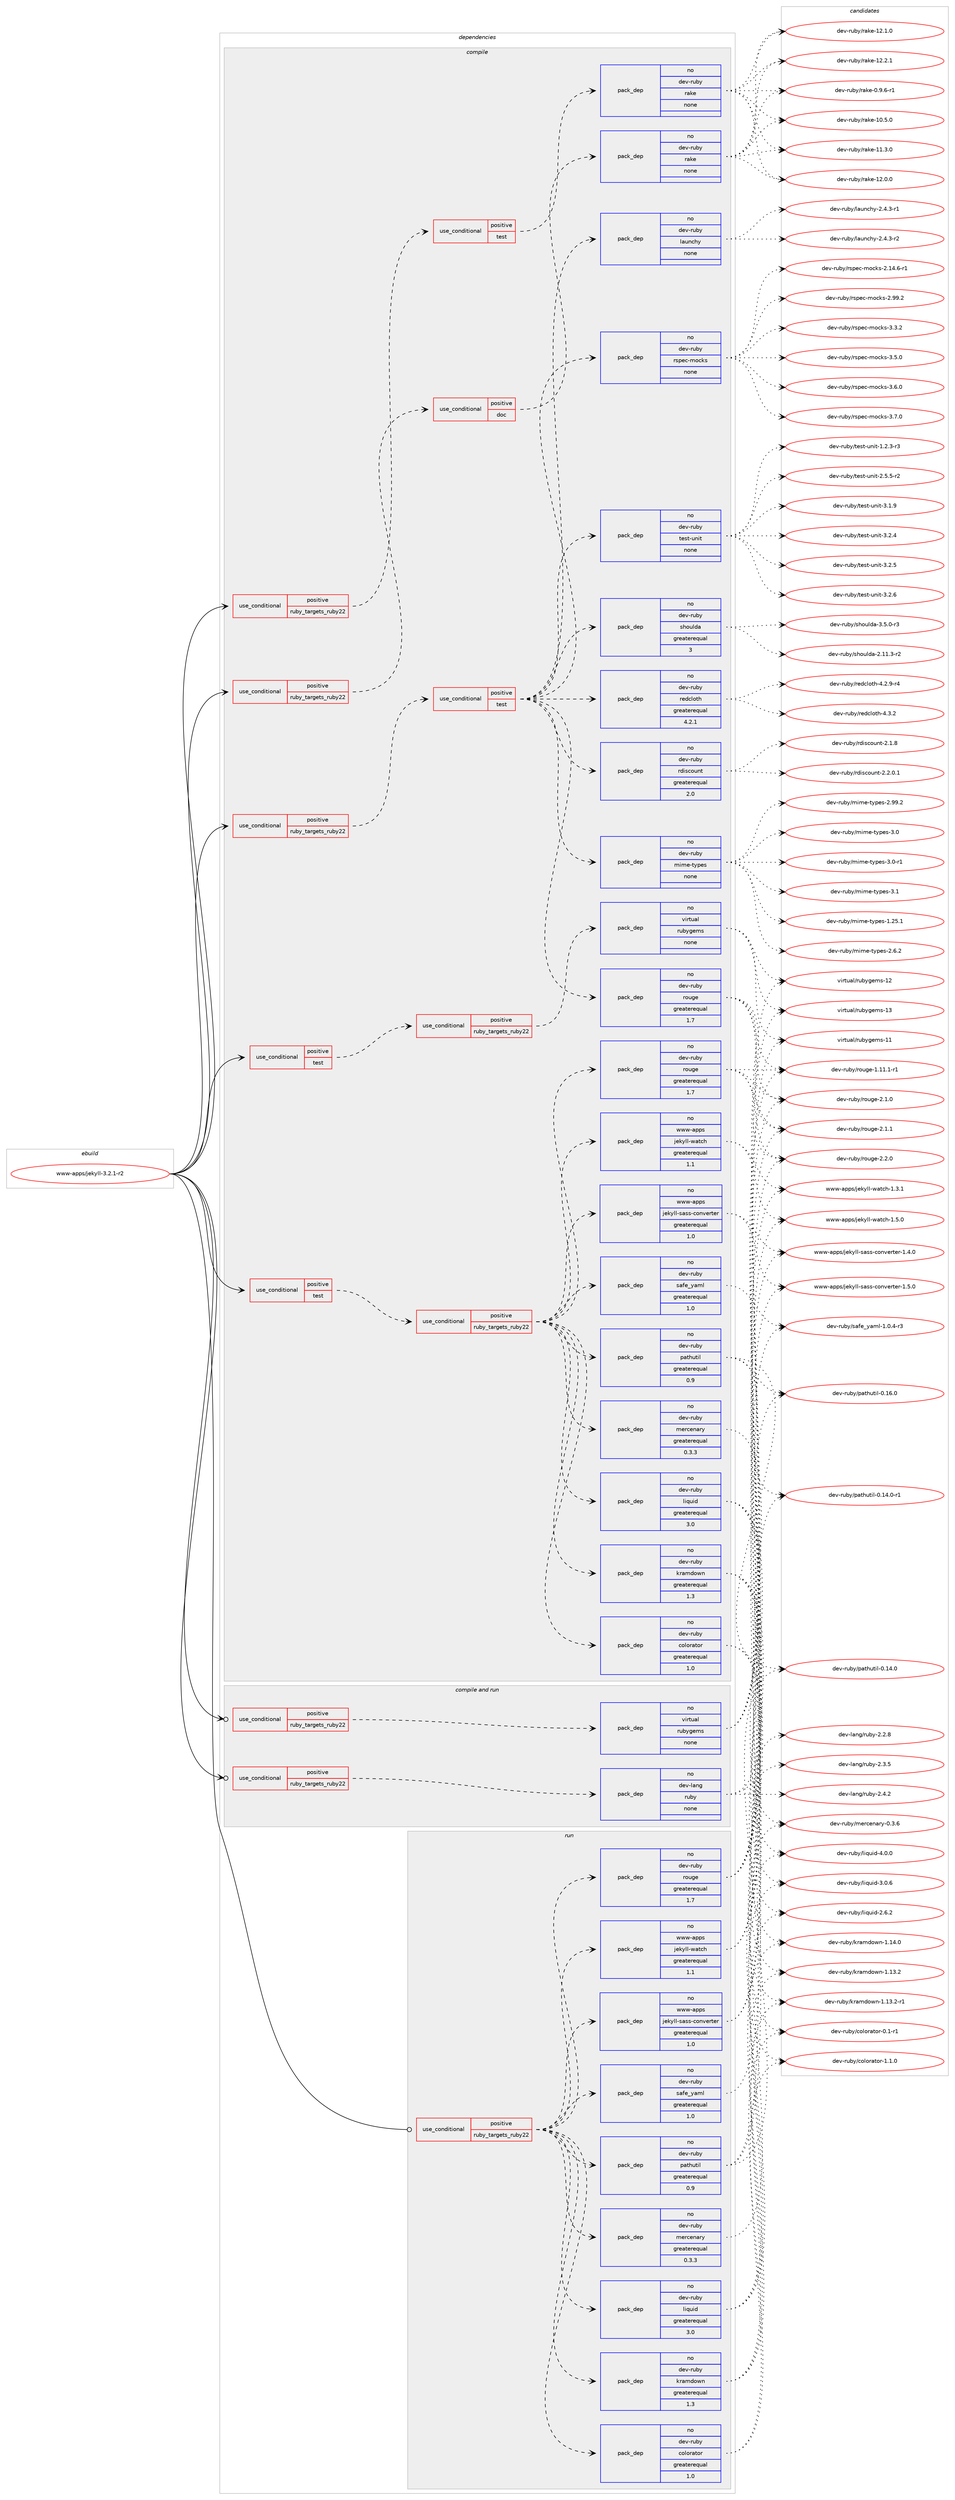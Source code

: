 digraph prolog {

# *************
# Graph options
# *************

newrank=true;
concentrate=true;
compound=true;
graph [rankdir=LR,fontname=Helvetica,fontsize=10,ranksep=1.5];#, ranksep=2.5, nodesep=0.2];
edge  [arrowhead=vee];
node  [fontname=Helvetica,fontsize=10];

# **********
# The ebuild
# **********

subgraph cluster_leftcol {
color=gray;
rank=same;
label=<<i>ebuild</i>>;
id [label="www-apps/jekyll-3.2.1-r2", color=red, width=4, href="../www-apps/jekyll-3.2.1-r2.svg"];
}

# ****************
# The dependencies
# ****************

subgraph cluster_midcol {
color=gray;
label=<<i>dependencies</i>>;
subgraph cluster_compile {
fillcolor="#eeeeee";
style=filled;
label=<<i>compile</i>>;
subgraph cond119298 {
dependency500834 [label=<<TABLE BORDER="0" CELLBORDER="1" CELLSPACING="0" CELLPADDING="4"><TR><TD ROWSPAN="3" CELLPADDING="10">use_conditional</TD></TR><TR><TD>positive</TD></TR><TR><TD>ruby_targets_ruby22</TD></TR></TABLE>>, shape=none, color=red];
subgraph cond119299 {
dependency500835 [label=<<TABLE BORDER="0" CELLBORDER="1" CELLSPACING="0" CELLPADDING="4"><TR><TD ROWSPAN="3" CELLPADDING="10">use_conditional</TD></TR><TR><TD>positive</TD></TR><TR><TD>doc</TD></TR></TABLE>>, shape=none, color=red];
subgraph pack372366 {
dependency500836 [label=<<TABLE BORDER="0" CELLBORDER="1" CELLSPACING="0" CELLPADDING="4" WIDTH="220"><TR><TD ROWSPAN="6" CELLPADDING="30">pack_dep</TD></TR><TR><TD WIDTH="110">no</TD></TR><TR><TD>dev-ruby</TD></TR><TR><TD>rake</TD></TR><TR><TD>none</TD></TR><TR><TD></TD></TR></TABLE>>, shape=none, color=blue];
}
dependency500835:e -> dependency500836:w [weight=20,style="dashed",arrowhead="vee"];
}
dependency500834:e -> dependency500835:w [weight=20,style="dashed",arrowhead="vee"];
}
id:e -> dependency500834:w [weight=20,style="solid",arrowhead="vee"];
subgraph cond119300 {
dependency500837 [label=<<TABLE BORDER="0" CELLBORDER="1" CELLSPACING="0" CELLPADDING="4"><TR><TD ROWSPAN="3" CELLPADDING="10">use_conditional</TD></TR><TR><TD>positive</TD></TR><TR><TD>ruby_targets_ruby22</TD></TR></TABLE>>, shape=none, color=red];
subgraph cond119301 {
dependency500838 [label=<<TABLE BORDER="0" CELLBORDER="1" CELLSPACING="0" CELLPADDING="4"><TR><TD ROWSPAN="3" CELLPADDING="10">use_conditional</TD></TR><TR><TD>positive</TD></TR><TR><TD>test</TD></TR></TABLE>>, shape=none, color=red];
subgraph pack372367 {
dependency500839 [label=<<TABLE BORDER="0" CELLBORDER="1" CELLSPACING="0" CELLPADDING="4" WIDTH="220"><TR><TD ROWSPAN="6" CELLPADDING="30">pack_dep</TD></TR><TR><TD WIDTH="110">no</TD></TR><TR><TD>dev-ruby</TD></TR><TR><TD>rake</TD></TR><TR><TD>none</TD></TR><TR><TD></TD></TR></TABLE>>, shape=none, color=blue];
}
dependency500838:e -> dependency500839:w [weight=20,style="dashed",arrowhead="vee"];
}
dependency500837:e -> dependency500838:w [weight=20,style="dashed",arrowhead="vee"];
}
id:e -> dependency500837:w [weight=20,style="solid",arrowhead="vee"];
subgraph cond119302 {
dependency500840 [label=<<TABLE BORDER="0" CELLBORDER="1" CELLSPACING="0" CELLPADDING="4"><TR><TD ROWSPAN="3" CELLPADDING="10">use_conditional</TD></TR><TR><TD>positive</TD></TR><TR><TD>ruby_targets_ruby22</TD></TR></TABLE>>, shape=none, color=red];
subgraph cond119303 {
dependency500841 [label=<<TABLE BORDER="0" CELLBORDER="1" CELLSPACING="0" CELLPADDING="4"><TR><TD ROWSPAN="3" CELLPADDING="10">use_conditional</TD></TR><TR><TD>positive</TD></TR><TR><TD>test</TD></TR></TABLE>>, shape=none, color=red];
subgraph pack372368 {
dependency500842 [label=<<TABLE BORDER="0" CELLBORDER="1" CELLSPACING="0" CELLPADDING="4" WIDTH="220"><TR><TD ROWSPAN="6" CELLPADDING="30">pack_dep</TD></TR><TR><TD WIDTH="110">no</TD></TR><TR><TD>dev-ruby</TD></TR><TR><TD>rspec-mocks</TD></TR><TR><TD>none</TD></TR><TR><TD></TD></TR></TABLE>>, shape=none, color=blue];
}
dependency500841:e -> dependency500842:w [weight=20,style="dashed",arrowhead="vee"];
subgraph pack372369 {
dependency500843 [label=<<TABLE BORDER="0" CELLBORDER="1" CELLSPACING="0" CELLPADDING="4" WIDTH="220"><TR><TD ROWSPAN="6" CELLPADDING="30">pack_dep</TD></TR><TR><TD WIDTH="110">no</TD></TR><TR><TD>dev-ruby</TD></TR><TR><TD>launchy</TD></TR><TR><TD>none</TD></TR><TR><TD></TD></TR></TABLE>>, shape=none, color=blue];
}
dependency500841:e -> dependency500843:w [weight=20,style="dashed",arrowhead="vee"];
subgraph pack372370 {
dependency500844 [label=<<TABLE BORDER="0" CELLBORDER="1" CELLSPACING="0" CELLPADDING="4" WIDTH="220"><TR><TD ROWSPAN="6" CELLPADDING="30">pack_dep</TD></TR><TR><TD WIDTH="110">no</TD></TR><TR><TD>dev-ruby</TD></TR><TR><TD>mime-types</TD></TR><TR><TD>none</TD></TR><TR><TD></TD></TR></TABLE>>, shape=none, color=blue];
}
dependency500841:e -> dependency500844:w [weight=20,style="dashed",arrowhead="vee"];
subgraph pack372371 {
dependency500845 [label=<<TABLE BORDER="0" CELLBORDER="1" CELLSPACING="0" CELLPADDING="4" WIDTH="220"><TR><TD ROWSPAN="6" CELLPADDING="30">pack_dep</TD></TR><TR><TD WIDTH="110">no</TD></TR><TR><TD>dev-ruby</TD></TR><TR><TD>rdiscount</TD></TR><TR><TD>greaterequal</TD></TR><TR><TD>2.0</TD></TR></TABLE>>, shape=none, color=blue];
}
dependency500841:e -> dependency500845:w [weight=20,style="dashed",arrowhead="vee"];
subgraph pack372372 {
dependency500846 [label=<<TABLE BORDER="0" CELLBORDER="1" CELLSPACING="0" CELLPADDING="4" WIDTH="220"><TR><TD ROWSPAN="6" CELLPADDING="30">pack_dep</TD></TR><TR><TD WIDTH="110">no</TD></TR><TR><TD>dev-ruby</TD></TR><TR><TD>redcloth</TD></TR><TR><TD>greaterequal</TD></TR><TR><TD>4.2.1</TD></TR></TABLE>>, shape=none, color=blue];
}
dependency500841:e -> dependency500846:w [weight=20,style="dashed",arrowhead="vee"];
subgraph pack372373 {
dependency500847 [label=<<TABLE BORDER="0" CELLBORDER="1" CELLSPACING="0" CELLPADDING="4" WIDTH="220"><TR><TD ROWSPAN="6" CELLPADDING="30">pack_dep</TD></TR><TR><TD WIDTH="110">no</TD></TR><TR><TD>dev-ruby</TD></TR><TR><TD>rouge</TD></TR><TR><TD>greaterequal</TD></TR><TR><TD>1.7</TD></TR></TABLE>>, shape=none, color=blue];
}
dependency500841:e -> dependency500847:w [weight=20,style="dashed",arrowhead="vee"];
subgraph pack372374 {
dependency500848 [label=<<TABLE BORDER="0" CELLBORDER="1" CELLSPACING="0" CELLPADDING="4" WIDTH="220"><TR><TD ROWSPAN="6" CELLPADDING="30">pack_dep</TD></TR><TR><TD WIDTH="110">no</TD></TR><TR><TD>dev-ruby</TD></TR><TR><TD>shoulda</TD></TR><TR><TD>greaterequal</TD></TR><TR><TD>3</TD></TR></TABLE>>, shape=none, color=blue];
}
dependency500841:e -> dependency500848:w [weight=20,style="dashed",arrowhead="vee"];
subgraph pack372375 {
dependency500849 [label=<<TABLE BORDER="0" CELLBORDER="1" CELLSPACING="0" CELLPADDING="4" WIDTH="220"><TR><TD ROWSPAN="6" CELLPADDING="30">pack_dep</TD></TR><TR><TD WIDTH="110">no</TD></TR><TR><TD>dev-ruby</TD></TR><TR><TD>test-unit</TD></TR><TR><TD>none</TD></TR><TR><TD></TD></TR></TABLE>>, shape=none, color=blue];
}
dependency500841:e -> dependency500849:w [weight=20,style="dashed",arrowhead="vee"];
}
dependency500840:e -> dependency500841:w [weight=20,style="dashed",arrowhead="vee"];
}
id:e -> dependency500840:w [weight=20,style="solid",arrowhead="vee"];
subgraph cond119304 {
dependency500850 [label=<<TABLE BORDER="0" CELLBORDER="1" CELLSPACING="0" CELLPADDING="4"><TR><TD ROWSPAN="3" CELLPADDING="10">use_conditional</TD></TR><TR><TD>positive</TD></TR><TR><TD>test</TD></TR></TABLE>>, shape=none, color=red];
subgraph cond119305 {
dependency500851 [label=<<TABLE BORDER="0" CELLBORDER="1" CELLSPACING="0" CELLPADDING="4"><TR><TD ROWSPAN="3" CELLPADDING="10">use_conditional</TD></TR><TR><TD>positive</TD></TR><TR><TD>ruby_targets_ruby22</TD></TR></TABLE>>, shape=none, color=red];
subgraph pack372376 {
dependency500852 [label=<<TABLE BORDER="0" CELLBORDER="1" CELLSPACING="0" CELLPADDING="4" WIDTH="220"><TR><TD ROWSPAN="6" CELLPADDING="30">pack_dep</TD></TR><TR><TD WIDTH="110">no</TD></TR><TR><TD>dev-ruby</TD></TR><TR><TD>colorator</TD></TR><TR><TD>greaterequal</TD></TR><TR><TD>1.0</TD></TR></TABLE>>, shape=none, color=blue];
}
dependency500851:e -> dependency500852:w [weight=20,style="dashed",arrowhead="vee"];
subgraph pack372377 {
dependency500853 [label=<<TABLE BORDER="0" CELLBORDER="1" CELLSPACING="0" CELLPADDING="4" WIDTH="220"><TR><TD ROWSPAN="6" CELLPADDING="30">pack_dep</TD></TR><TR><TD WIDTH="110">no</TD></TR><TR><TD>dev-ruby</TD></TR><TR><TD>kramdown</TD></TR><TR><TD>greaterequal</TD></TR><TR><TD>1.3</TD></TR></TABLE>>, shape=none, color=blue];
}
dependency500851:e -> dependency500853:w [weight=20,style="dashed",arrowhead="vee"];
subgraph pack372378 {
dependency500854 [label=<<TABLE BORDER="0" CELLBORDER="1" CELLSPACING="0" CELLPADDING="4" WIDTH="220"><TR><TD ROWSPAN="6" CELLPADDING="30">pack_dep</TD></TR><TR><TD WIDTH="110">no</TD></TR><TR><TD>dev-ruby</TD></TR><TR><TD>liquid</TD></TR><TR><TD>greaterequal</TD></TR><TR><TD>3.0</TD></TR></TABLE>>, shape=none, color=blue];
}
dependency500851:e -> dependency500854:w [weight=20,style="dashed",arrowhead="vee"];
subgraph pack372379 {
dependency500855 [label=<<TABLE BORDER="0" CELLBORDER="1" CELLSPACING="0" CELLPADDING="4" WIDTH="220"><TR><TD ROWSPAN="6" CELLPADDING="30">pack_dep</TD></TR><TR><TD WIDTH="110">no</TD></TR><TR><TD>dev-ruby</TD></TR><TR><TD>mercenary</TD></TR><TR><TD>greaterequal</TD></TR><TR><TD>0.3.3</TD></TR></TABLE>>, shape=none, color=blue];
}
dependency500851:e -> dependency500855:w [weight=20,style="dashed",arrowhead="vee"];
subgraph pack372380 {
dependency500856 [label=<<TABLE BORDER="0" CELLBORDER="1" CELLSPACING="0" CELLPADDING="4" WIDTH="220"><TR><TD ROWSPAN="6" CELLPADDING="30">pack_dep</TD></TR><TR><TD WIDTH="110">no</TD></TR><TR><TD>dev-ruby</TD></TR><TR><TD>pathutil</TD></TR><TR><TD>greaterequal</TD></TR><TR><TD>0.9</TD></TR></TABLE>>, shape=none, color=blue];
}
dependency500851:e -> dependency500856:w [weight=20,style="dashed",arrowhead="vee"];
subgraph pack372381 {
dependency500857 [label=<<TABLE BORDER="0" CELLBORDER="1" CELLSPACING="0" CELLPADDING="4" WIDTH="220"><TR><TD ROWSPAN="6" CELLPADDING="30">pack_dep</TD></TR><TR><TD WIDTH="110">no</TD></TR><TR><TD>dev-ruby</TD></TR><TR><TD>safe_yaml</TD></TR><TR><TD>greaterequal</TD></TR><TR><TD>1.0</TD></TR></TABLE>>, shape=none, color=blue];
}
dependency500851:e -> dependency500857:w [weight=20,style="dashed",arrowhead="vee"];
subgraph pack372382 {
dependency500858 [label=<<TABLE BORDER="0" CELLBORDER="1" CELLSPACING="0" CELLPADDING="4" WIDTH="220"><TR><TD ROWSPAN="6" CELLPADDING="30">pack_dep</TD></TR><TR><TD WIDTH="110">no</TD></TR><TR><TD>dev-ruby</TD></TR><TR><TD>rouge</TD></TR><TR><TD>greaterequal</TD></TR><TR><TD>1.7</TD></TR></TABLE>>, shape=none, color=blue];
}
dependency500851:e -> dependency500858:w [weight=20,style="dashed",arrowhead="vee"];
subgraph pack372383 {
dependency500859 [label=<<TABLE BORDER="0" CELLBORDER="1" CELLSPACING="0" CELLPADDING="4" WIDTH="220"><TR><TD ROWSPAN="6" CELLPADDING="30">pack_dep</TD></TR><TR><TD WIDTH="110">no</TD></TR><TR><TD>www-apps</TD></TR><TR><TD>jekyll-sass-converter</TD></TR><TR><TD>greaterequal</TD></TR><TR><TD>1.0</TD></TR></TABLE>>, shape=none, color=blue];
}
dependency500851:e -> dependency500859:w [weight=20,style="dashed",arrowhead="vee"];
subgraph pack372384 {
dependency500860 [label=<<TABLE BORDER="0" CELLBORDER="1" CELLSPACING="0" CELLPADDING="4" WIDTH="220"><TR><TD ROWSPAN="6" CELLPADDING="30">pack_dep</TD></TR><TR><TD WIDTH="110">no</TD></TR><TR><TD>www-apps</TD></TR><TR><TD>jekyll-watch</TD></TR><TR><TD>greaterequal</TD></TR><TR><TD>1.1</TD></TR></TABLE>>, shape=none, color=blue];
}
dependency500851:e -> dependency500860:w [weight=20,style="dashed",arrowhead="vee"];
}
dependency500850:e -> dependency500851:w [weight=20,style="dashed",arrowhead="vee"];
}
id:e -> dependency500850:w [weight=20,style="solid",arrowhead="vee"];
subgraph cond119306 {
dependency500861 [label=<<TABLE BORDER="0" CELLBORDER="1" CELLSPACING="0" CELLPADDING="4"><TR><TD ROWSPAN="3" CELLPADDING="10">use_conditional</TD></TR><TR><TD>positive</TD></TR><TR><TD>test</TD></TR></TABLE>>, shape=none, color=red];
subgraph cond119307 {
dependency500862 [label=<<TABLE BORDER="0" CELLBORDER="1" CELLSPACING="0" CELLPADDING="4"><TR><TD ROWSPAN="3" CELLPADDING="10">use_conditional</TD></TR><TR><TD>positive</TD></TR><TR><TD>ruby_targets_ruby22</TD></TR></TABLE>>, shape=none, color=red];
subgraph pack372385 {
dependency500863 [label=<<TABLE BORDER="0" CELLBORDER="1" CELLSPACING="0" CELLPADDING="4" WIDTH="220"><TR><TD ROWSPAN="6" CELLPADDING="30">pack_dep</TD></TR><TR><TD WIDTH="110">no</TD></TR><TR><TD>virtual</TD></TR><TR><TD>rubygems</TD></TR><TR><TD>none</TD></TR><TR><TD></TD></TR></TABLE>>, shape=none, color=blue];
}
dependency500862:e -> dependency500863:w [weight=20,style="dashed",arrowhead="vee"];
}
dependency500861:e -> dependency500862:w [weight=20,style="dashed",arrowhead="vee"];
}
id:e -> dependency500861:w [weight=20,style="solid",arrowhead="vee"];
}
subgraph cluster_compileandrun {
fillcolor="#eeeeee";
style=filled;
label=<<i>compile and run</i>>;
subgraph cond119308 {
dependency500864 [label=<<TABLE BORDER="0" CELLBORDER="1" CELLSPACING="0" CELLPADDING="4"><TR><TD ROWSPAN="3" CELLPADDING="10">use_conditional</TD></TR><TR><TD>positive</TD></TR><TR><TD>ruby_targets_ruby22</TD></TR></TABLE>>, shape=none, color=red];
subgraph pack372386 {
dependency500865 [label=<<TABLE BORDER="0" CELLBORDER="1" CELLSPACING="0" CELLPADDING="4" WIDTH="220"><TR><TD ROWSPAN="6" CELLPADDING="30">pack_dep</TD></TR><TR><TD WIDTH="110">no</TD></TR><TR><TD>dev-lang</TD></TR><TR><TD>ruby</TD></TR><TR><TD>none</TD></TR><TR><TD></TD></TR></TABLE>>, shape=none, color=blue];
}
dependency500864:e -> dependency500865:w [weight=20,style="dashed",arrowhead="vee"];
}
id:e -> dependency500864:w [weight=20,style="solid",arrowhead="odotvee"];
subgraph cond119309 {
dependency500866 [label=<<TABLE BORDER="0" CELLBORDER="1" CELLSPACING="0" CELLPADDING="4"><TR><TD ROWSPAN="3" CELLPADDING="10">use_conditional</TD></TR><TR><TD>positive</TD></TR><TR><TD>ruby_targets_ruby22</TD></TR></TABLE>>, shape=none, color=red];
subgraph pack372387 {
dependency500867 [label=<<TABLE BORDER="0" CELLBORDER="1" CELLSPACING="0" CELLPADDING="4" WIDTH="220"><TR><TD ROWSPAN="6" CELLPADDING="30">pack_dep</TD></TR><TR><TD WIDTH="110">no</TD></TR><TR><TD>virtual</TD></TR><TR><TD>rubygems</TD></TR><TR><TD>none</TD></TR><TR><TD></TD></TR></TABLE>>, shape=none, color=blue];
}
dependency500866:e -> dependency500867:w [weight=20,style="dashed",arrowhead="vee"];
}
id:e -> dependency500866:w [weight=20,style="solid",arrowhead="odotvee"];
}
subgraph cluster_run {
fillcolor="#eeeeee";
style=filled;
label=<<i>run</i>>;
subgraph cond119310 {
dependency500868 [label=<<TABLE BORDER="0" CELLBORDER="1" CELLSPACING="0" CELLPADDING="4"><TR><TD ROWSPAN="3" CELLPADDING="10">use_conditional</TD></TR><TR><TD>positive</TD></TR><TR><TD>ruby_targets_ruby22</TD></TR></TABLE>>, shape=none, color=red];
subgraph pack372388 {
dependency500869 [label=<<TABLE BORDER="0" CELLBORDER="1" CELLSPACING="0" CELLPADDING="4" WIDTH="220"><TR><TD ROWSPAN="6" CELLPADDING="30">pack_dep</TD></TR><TR><TD WIDTH="110">no</TD></TR><TR><TD>dev-ruby</TD></TR><TR><TD>colorator</TD></TR><TR><TD>greaterequal</TD></TR><TR><TD>1.0</TD></TR></TABLE>>, shape=none, color=blue];
}
dependency500868:e -> dependency500869:w [weight=20,style="dashed",arrowhead="vee"];
subgraph pack372389 {
dependency500870 [label=<<TABLE BORDER="0" CELLBORDER="1" CELLSPACING="0" CELLPADDING="4" WIDTH="220"><TR><TD ROWSPAN="6" CELLPADDING="30">pack_dep</TD></TR><TR><TD WIDTH="110">no</TD></TR><TR><TD>dev-ruby</TD></TR><TR><TD>kramdown</TD></TR><TR><TD>greaterequal</TD></TR><TR><TD>1.3</TD></TR></TABLE>>, shape=none, color=blue];
}
dependency500868:e -> dependency500870:w [weight=20,style="dashed",arrowhead="vee"];
subgraph pack372390 {
dependency500871 [label=<<TABLE BORDER="0" CELLBORDER="1" CELLSPACING="0" CELLPADDING="4" WIDTH="220"><TR><TD ROWSPAN="6" CELLPADDING="30">pack_dep</TD></TR><TR><TD WIDTH="110">no</TD></TR><TR><TD>dev-ruby</TD></TR><TR><TD>liquid</TD></TR><TR><TD>greaterequal</TD></TR><TR><TD>3.0</TD></TR></TABLE>>, shape=none, color=blue];
}
dependency500868:e -> dependency500871:w [weight=20,style="dashed",arrowhead="vee"];
subgraph pack372391 {
dependency500872 [label=<<TABLE BORDER="0" CELLBORDER="1" CELLSPACING="0" CELLPADDING="4" WIDTH="220"><TR><TD ROWSPAN="6" CELLPADDING="30">pack_dep</TD></TR><TR><TD WIDTH="110">no</TD></TR><TR><TD>dev-ruby</TD></TR><TR><TD>mercenary</TD></TR><TR><TD>greaterequal</TD></TR><TR><TD>0.3.3</TD></TR></TABLE>>, shape=none, color=blue];
}
dependency500868:e -> dependency500872:w [weight=20,style="dashed",arrowhead="vee"];
subgraph pack372392 {
dependency500873 [label=<<TABLE BORDER="0" CELLBORDER="1" CELLSPACING="0" CELLPADDING="4" WIDTH="220"><TR><TD ROWSPAN="6" CELLPADDING="30">pack_dep</TD></TR><TR><TD WIDTH="110">no</TD></TR><TR><TD>dev-ruby</TD></TR><TR><TD>pathutil</TD></TR><TR><TD>greaterequal</TD></TR><TR><TD>0.9</TD></TR></TABLE>>, shape=none, color=blue];
}
dependency500868:e -> dependency500873:w [weight=20,style="dashed",arrowhead="vee"];
subgraph pack372393 {
dependency500874 [label=<<TABLE BORDER="0" CELLBORDER="1" CELLSPACING="0" CELLPADDING="4" WIDTH="220"><TR><TD ROWSPAN="6" CELLPADDING="30">pack_dep</TD></TR><TR><TD WIDTH="110">no</TD></TR><TR><TD>dev-ruby</TD></TR><TR><TD>safe_yaml</TD></TR><TR><TD>greaterequal</TD></TR><TR><TD>1.0</TD></TR></TABLE>>, shape=none, color=blue];
}
dependency500868:e -> dependency500874:w [weight=20,style="dashed",arrowhead="vee"];
subgraph pack372394 {
dependency500875 [label=<<TABLE BORDER="0" CELLBORDER="1" CELLSPACING="0" CELLPADDING="4" WIDTH="220"><TR><TD ROWSPAN="6" CELLPADDING="30">pack_dep</TD></TR><TR><TD WIDTH="110">no</TD></TR><TR><TD>dev-ruby</TD></TR><TR><TD>rouge</TD></TR><TR><TD>greaterequal</TD></TR><TR><TD>1.7</TD></TR></TABLE>>, shape=none, color=blue];
}
dependency500868:e -> dependency500875:w [weight=20,style="dashed",arrowhead="vee"];
subgraph pack372395 {
dependency500876 [label=<<TABLE BORDER="0" CELLBORDER="1" CELLSPACING="0" CELLPADDING="4" WIDTH="220"><TR><TD ROWSPAN="6" CELLPADDING="30">pack_dep</TD></TR><TR><TD WIDTH="110">no</TD></TR><TR><TD>www-apps</TD></TR><TR><TD>jekyll-sass-converter</TD></TR><TR><TD>greaterequal</TD></TR><TR><TD>1.0</TD></TR></TABLE>>, shape=none, color=blue];
}
dependency500868:e -> dependency500876:w [weight=20,style="dashed",arrowhead="vee"];
subgraph pack372396 {
dependency500877 [label=<<TABLE BORDER="0" CELLBORDER="1" CELLSPACING="0" CELLPADDING="4" WIDTH="220"><TR><TD ROWSPAN="6" CELLPADDING="30">pack_dep</TD></TR><TR><TD WIDTH="110">no</TD></TR><TR><TD>www-apps</TD></TR><TR><TD>jekyll-watch</TD></TR><TR><TD>greaterequal</TD></TR><TR><TD>1.1</TD></TR></TABLE>>, shape=none, color=blue];
}
dependency500868:e -> dependency500877:w [weight=20,style="dashed",arrowhead="vee"];
}
id:e -> dependency500868:w [weight=20,style="solid",arrowhead="odot"];
}
}

# **************
# The candidates
# **************

subgraph cluster_choices {
rank=same;
color=gray;
label=<<i>candidates</i>>;

subgraph choice372366 {
color=black;
nodesep=1;
choice100101118451141179812147114971071014548465746544511449 [label="dev-ruby/rake-0.9.6-r1", color=red, width=4,href="../dev-ruby/rake-0.9.6-r1.svg"];
choice1001011184511411798121471149710710145494846534648 [label="dev-ruby/rake-10.5.0", color=red, width=4,href="../dev-ruby/rake-10.5.0.svg"];
choice1001011184511411798121471149710710145494946514648 [label="dev-ruby/rake-11.3.0", color=red, width=4,href="../dev-ruby/rake-11.3.0.svg"];
choice1001011184511411798121471149710710145495046484648 [label="dev-ruby/rake-12.0.0", color=red, width=4,href="../dev-ruby/rake-12.0.0.svg"];
choice1001011184511411798121471149710710145495046494648 [label="dev-ruby/rake-12.1.0", color=red, width=4,href="../dev-ruby/rake-12.1.0.svg"];
choice1001011184511411798121471149710710145495046504649 [label="dev-ruby/rake-12.2.1", color=red, width=4,href="../dev-ruby/rake-12.2.1.svg"];
dependency500836:e -> choice100101118451141179812147114971071014548465746544511449:w [style=dotted,weight="100"];
dependency500836:e -> choice1001011184511411798121471149710710145494846534648:w [style=dotted,weight="100"];
dependency500836:e -> choice1001011184511411798121471149710710145494946514648:w [style=dotted,weight="100"];
dependency500836:e -> choice1001011184511411798121471149710710145495046484648:w [style=dotted,weight="100"];
dependency500836:e -> choice1001011184511411798121471149710710145495046494648:w [style=dotted,weight="100"];
dependency500836:e -> choice1001011184511411798121471149710710145495046504649:w [style=dotted,weight="100"];
}
subgraph choice372367 {
color=black;
nodesep=1;
choice100101118451141179812147114971071014548465746544511449 [label="dev-ruby/rake-0.9.6-r1", color=red, width=4,href="../dev-ruby/rake-0.9.6-r1.svg"];
choice1001011184511411798121471149710710145494846534648 [label="dev-ruby/rake-10.5.0", color=red, width=4,href="../dev-ruby/rake-10.5.0.svg"];
choice1001011184511411798121471149710710145494946514648 [label="dev-ruby/rake-11.3.0", color=red, width=4,href="../dev-ruby/rake-11.3.0.svg"];
choice1001011184511411798121471149710710145495046484648 [label="dev-ruby/rake-12.0.0", color=red, width=4,href="../dev-ruby/rake-12.0.0.svg"];
choice1001011184511411798121471149710710145495046494648 [label="dev-ruby/rake-12.1.0", color=red, width=4,href="../dev-ruby/rake-12.1.0.svg"];
choice1001011184511411798121471149710710145495046504649 [label="dev-ruby/rake-12.2.1", color=red, width=4,href="../dev-ruby/rake-12.2.1.svg"];
dependency500839:e -> choice100101118451141179812147114971071014548465746544511449:w [style=dotted,weight="100"];
dependency500839:e -> choice1001011184511411798121471149710710145494846534648:w [style=dotted,weight="100"];
dependency500839:e -> choice1001011184511411798121471149710710145494946514648:w [style=dotted,weight="100"];
dependency500839:e -> choice1001011184511411798121471149710710145495046484648:w [style=dotted,weight="100"];
dependency500839:e -> choice1001011184511411798121471149710710145495046494648:w [style=dotted,weight="100"];
dependency500839:e -> choice1001011184511411798121471149710710145495046504649:w [style=dotted,weight="100"];
}
subgraph choice372368 {
color=black;
nodesep=1;
choice100101118451141179812147114115112101994510911199107115455046495246544511449 [label="dev-ruby/rspec-mocks-2.14.6-r1", color=red, width=4,href="../dev-ruby/rspec-mocks-2.14.6-r1.svg"];
choice10010111845114117981214711411511210199451091119910711545504657574650 [label="dev-ruby/rspec-mocks-2.99.2", color=red, width=4,href="../dev-ruby/rspec-mocks-2.99.2.svg"];
choice100101118451141179812147114115112101994510911199107115455146514650 [label="dev-ruby/rspec-mocks-3.3.2", color=red, width=4,href="../dev-ruby/rspec-mocks-3.3.2.svg"];
choice100101118451141179812147114115112101994510911199107115455146534648 [label="dev-ruby/rspec-mocks-3.5.0", color=red, width=4,href="../dev-ruby/rspec-mocks-3.5.0.svg"];
choice100101118451141179812147114115112101994510911199107115455146544648 [label="dev-ruby/rspec-mocks-3.6.0", color=red, width=4,href="../dev-ruby/rspec-mocks-3.6.0.svg"];
choice100101118451141179812147114115112101994510911199107115455146554648 [label="dev-ruby/rspec-mocks-3.7.0", color=red, width=4,href="../dev-ruby/rspec-mocks-3.7.0.svg"];
dependency500842:e -> choice100101118451141179812147114115112101994510911199107115455046495246544511449:w [style=dotted,weight="100"];
dependency500842:e -> choice10010111845114117981214711411511210199451091119910711545504657574650:w [style=dotted,weight="100"];
dependency500842:e -> choice100101118451141179812147114115112101994510911199107115455146514650:w [style=dotted,weight="100"];
dependency500842:e -> choice100101118451141179812147114115112101994510911199107115455146534648:w [style=dotted,weight="100"];
dependency500842:e -> choice100101118451141179812147114115112101994510911199107115455146544648:w [style=dotted,weight="100"];
dependency500842:e -> choice100101118451141179812147114115112101994510911199107115455146554648:w [style=dotted,weight="100"];
}
subgraph choice372369 {
color=black;
nodesep=1;
choice10010111845114117981214710897117110991041214550465246514511449 [label="dev-ruby/launchy-2.4.3-r1", color=red, width=4,href="../dev-ruby/launchy-2.4.3-r1.svg"];
choice10010111845114117981214710897117110991041214550465246514511450 [label="dev-ruby/launchy-2.4.3-r2", color=red, width=4,href="../dev-ruby/launchy-2.4.3-r2.svg"];
dependency500843:e -> choice10010111845114117981214710897117110991041214550465246514511449:w [style=dotted,weight="100"];
dependency500843:e -> choice10010111845114117981214710897117110991041214550465246514511450:w [style=dotted,weight="100"];
}
subgraph choice372370 {
color=black;
nodesep=1;
choice1001011184511411798121471091051091014511612111210111545494650534649 [label="dev-ruby/mime-types-1.25.1", color=red, width=4,href="../dev-ruby/mime-types-1.25.1.svg"];
choice10010111845114117981214710910510910145116121112101115455046544650 [label="dev-ruby/mime-types-2.6.2", color=red, width=4,href="../dev-ruby/mime-types-2.6.2.svg"];
choice1001011184511411798121471091051091014511612111210111545504657574650 [label="dev-ruby/mime-types-2.99.2", color=red, width=4,href="../dev-ruby/mime-types-2.99.2.svg"];
choice1001011184511411798121471091051091014511612111210111545514648 [label="dev-ruby/mime-types-3.0", color=red, width=4,href="../dev-ruby/mime-types-3.0.svg"];
choice10010111845114117981214710910510910145116121112101115455146484511449 [label="dev-ruby/mime-types-3.0-r1", color=red, width=4,href="../dev-ruby/mime-types-3.0-r1.svg"];
choice1001011184511411798121471091051091014511612111210111545514649 [label="dev-ruby/mime-types-3.1", color=red, width=4,href="../dev-ruby/mime-types-3.1.svg"];
dependency500844:e -> choice1001011184511411798121471091051091014511612111210111545494650534649:w [style=dotted,weight="100"];
dependency500844:e -> choice10010111845114117981214710910510910145116121112101115455046544650:w [style=dotted,weight="100"];
dependency500844:e -> choice1001011184511411798121471091051091014511612111210111545504657574650:w [style=dotted,weight="100"];
dependency500844:e -> choice1001011184511411798121471091051091014511612111210111545514648:w [style=dotted,weight="100"];
dependency500844:e -> choice10010111845114117981214710910510910145116121112101115455146484511449:w [style=dotted,weight="100"];
dependency500844:e -> choice1001011184511411798121471091051091014511612111210111545514649:w [style=dotted,weight="100"];
}
subgraph choice372371 {
color=black;
nodesep=1;
choice10010111845114117981214711410010511599111117110116455046494656 [label="dev-ruby/rdiscount-2.1.8", color=red, width=4,href="../dev-ruby/rdiscount-2.1.8.svg"];
choice100101118451141179812147114100105115991111171101164550465046484649 [label="dev-ruby/rdiscount-2.2.0.1", color=red, width=4,href="../dev-ruby/rdiscount-2.2.0.1.svg"];
dependency500845:e -> choice10010111845114117981214711410010511599111117110116455046494656:w [style=dotted,weight="100"];
dependency500845:e -> choice100101118451141179812147114100105115991111171101164550465046484649:w [style=dotted,weight="100"];
}
subgraph choice372372 {
color=black;
nodesep=1;
choice100101118451141179812147114101100991081111161044552465046574511452 [label="dev-ruby/redcloth-4.2.9-r4", color=red, width=4,href="../dev-ruby/redcloth-4.2.9-r4.svg"];
choice10010111845114117981214711410110099108111116104455246514650 [label="dev-ruby/redcloth-4.3.2", color=red, width=4,href="../dev-ruby/redcloth-4.3.2.svg"];
dependency500846:e -> choice100101118451141179812147114101100991081111161044552465046574511452:w [style=dotted,weight="100"];
dependency500846:e -> choice10010111845114117981214711410110099108111116104455246514650:w [style=dotted,weight="100"];
}
subgraph choice372373 {
color=black;
nodesep=1;
choice100101118451141179812147114111117103101454946494946494511449 [label="dev-ruby/rouge-1.11.1-r1", color=red, width=4,href="../dev-ruby/rouge-1.11.1-r1.svg"];
choice100101118451141179812147114111117103101455046494648 [label="dev-ruby/rouge-2.1.0", color=red, width=4,href="../dev-ruby/rouge-2.1.0.svg"];
choice100101118451141179812147114111117103101455046494649 [label="dev-ruby/rouge-2.1.1", color=red, width=4,href="../dev-ruby/rouge-2.1.1.svg"];
choice100101118451141179812147114111117103101455046504648 [label="dev-ruby/rouge-2.2.0", color=red, width=4,href="../dev-ruby/rouge-2.2.0.svg"];
dependency500847:e -> choice100101118451141179812147114111117103101454946494946494511449:w [style=dotted,weight="100"];
dependency500847:e -> choice100101118451141179812147114111117103101455046494648:w [style=dotted,weight="100"];
dependency500847:e -> choice100101118451141179812147114111117103101455046494649:w [style=dotted,weight="100"];
dependency500847:e -> choice100101118451141179812147114111117103101455046504648:w [style=dotted,weight="100"];
}
subgraph choice372374 {
color=black;
nodesep=1;
choice10010111845114117981214711510411111710810097455046494946514511450 [label="dev-ruby/shoulda-2.11.3-r2", color=red, width=4,href="../dev-ruby/shoulda-2.11.3-r2.svg"];
choice100101118451141179812147115104111117108100974551465346484511451 [label="dev-ruby/shoulda-3.5.0-r3", color=red, width=4,href="../dev-ruby/shoulda-3.5.0-r3.svg"];
dependency500848:e -> choice10010111845114117981214711510411111710810097455046494946514511450:w [style=dotted,weight="100"];
dependency500848:e -> choice100101118451141179812147115104111117108100974551465346484511451:w [style=dotted,weight="100"];
}
subgraph choice372375 {
color=black;
nodesep=1;
choice100101118451141179812147116101115116451171101051164549465046514511451 [label="dev-ruby/test-unit-1.2.3-r3", color=red, width=4,href="../dev-ruby/test-unit-1.2.3-r3.svg"];
choice100101118451141179812147116101115116451171101051164550465346534511450 [label="dev-ruby/test-unit-2.5.5-r2", color=red, width=4,href="../dev-ruby/test-unit-2.5.5-r2.svg"];
choice10010111845114117981214711610111511645117110105116455146494657 [label="dev-ruby/test-unit-3.1.9", color=red, width=4,href="../dev-ruby/test-unit-3.1.9.svg"];
choice10010111845114117981214711610111511645117110105116455146504652 [label="dev-ruby/test-unit-3.2.4", color=red, width=4,href="../dev-ruby/test-unit-3.2.4.svg"];
choice10010111845114117981214711610111511645117110105116455146504653 [label="dev-ruby/test-unit-3.2.5", color=red, width=4,href="../dev-ruby/test-unit-3.2.5.svg"];
choice10010111845114117981214711610111511645117110105116455146504654 [label="dev-ruby/test-unit-3.2.6", color=red, width=4,href="../dev-ruby/test-unit-3.2.6.svg"];
dependency500849:e -> choice100101118451141179812147116101115116451171101051164549465046514511451:w [style=dotted,weight="100"];
dependency500849:e -> choice100101118451141179812147116101115116451171101051164550465346534511450:w [style=dotted,weight="100"];
dependency500849:e -> choice10010111845114117981214711610111511645117110105116455146494657:w [style=dotted,weight="100"];
dependency500849:e -> choice10010111845114117981214711610111511645117110105116455146504652:w [style=dotted,weight="100"];
dependency500849:e -> choice10010111845114117981214711610111511645117110105116455146504653:w [style=dotted,weight="100"];
dependency500849:e -> choice10010111845114117981214711610111511645117110105116455146504654:w [style=dotted,weight="100"];
}
subgraph choice372376 {
color=black;
nodesep=1;
choice1001011184511411798121479911110811111497116111114454846494511449 [label="dev-ruby/colorator-0.1-r1", color=red, width=4,href="../dev-ruby/colorator-0.1-r1.svg"];
choice1001011184511411798121479911110811111497116111114454946494648 [label="dev-ruby/colorator-1.1.0", color=red, width=4,href="../dev-ruby/colorator-1.1.0.svg"];
dependency500852:e -> choice1001011184511411798121479911110811111497116111114454846494511449:w [style=dotted,weight="100"];
dependency500852:e -> choice1001011184511411798121479911110811111497116111114454946494648:w [style=dotted,weight="100"];
}
subgraph choice372377 {
color=black;
nodesep=1;
choice1001011184511411798121471071149710910011111911045494649514650 [label="dev-ruby/kramdown-1.13.2", color=red, width=4,href="../dev-ruby/kramdown-1.13.2.svg"];
choice10010111845114117981214710711497109100111119110454946495146504511449 [label="dev-ruby/kramdown-1.13.2-r1", color=red, width=4,href="../dev-ruby/kramdown-1.13.2-r1.svg"];
choice1001011184511411798121471071149710910011111911045494649524648 [label="dev-ruby/kramdown-1.14.0", color=red, width=4,href="../dev-ruby/kramdown-1.14.0.svg"];
dependency500853:e -> choice1001011184511411798121471071149710910011111911045494649514650:w [style=dotted,weight="100"];
dependency500853:e -> choice10010111845114117981214710711497109100111119110454946495146504511449:w [style=dotted,weight="100"];
dependency500853:e -> choice1001011184511411798121471071149710910011111911045494649524648:w [style=dotted,weight="100"];
}
subgraph choice372378 {
color=black;
nodesep=1;
choice100101118451141179812147108105113117105100455046544650 [label="dev-ruby/liquid-2.6.2", color=red, width=4,href="../dev-ruby/liquid-2.6.2.svg"];
choice100101118451141179812147108105113117105100455146484654 [label="dev-ruby/liquid-3.0.6", color=red, width=4,href="../dev-ruby/liquid-3.0.6.svg"];
choice100101118451141179812147108105113117105100455246484648 [label="dev-ruby/liquid-4.0.0", color=red, width=4,href="../dev-ruby/liquid-4.0.0.svg"];
dependency500854:e -> choice100101118451141179812147108105113117105100455046544650:w [style=dotted,weight="100"];
dependency500854:e -> choice100101118451141179812147108105113117105100455146484654:w [style=dotted,weight="100"];
dependency500854:e -> choice100101118451141179812147108105113117105100455246484648:w [style=dotted,weight="100"];
}
subgraph choice372379 {
color=black;
nodesep=1;
choice1001011184511411798121471091011149910111097114121454846514654 [label="dev-ruby/mercenary-0.3.6", color=red, width=4,href="../dev-ruby/mercenary-0.3.6.svg"];
dependency500855:e -> choice1001011184511411798121471091011149910111097114121454846514654:w [style=dotted,weight="100"];
}
subgraph choice372380 {
color=black;
nodesep=1;
choice1001011184511411798121471129711610411711610510845484649524648 [label="dev-ruby/pathutil-0.14.0", color=red, width=4,href="../dev-ruby/pathutil-0.14.0.svg"];
choice10010111845114117981214711297116104117116105108454846495246484511449 [label="dev-ruby/pathutil-0.14.0-r1", color=red, width=4,href="../dev-ruby/pathutil-0.14.0-r1.svg"];
choice1001011184511411798121471129711610411711610510845484649544648 [label="dev-ruby/pathutil-0.16.0", color=red, width=4,href="../dev-ruby/pathutil-0.16.0.svg"];
dependency500856:e -> choice1001011184511411798121471129711610411711610510845484649524648:w [style=dotted,weight="100"];
dependency500856:e -> choice10010111845114117981214711297116104117116105108454846495246484511449:w [style=dotted,weight="100"];
dependency500856:e -> choice1001011184511411798121471129711610411711610510845484649544648:w [style=dotted,weight="100"];
}
subgraph choice372381 {
color=black;
nodesep=1;
choice1001011184511411798121471159710210195121971091084549464846524511451 [label="dev-ruby/safe_yaml-1.0.4-r3", color=red, width=4,href="../dev-ruby/safe_yaml-1.0.4-r3.svg"];
dependency500857:e -> choice1001011184511411798121471159710210195121971091084549464846524511451:w [style=dotted,weight="100"];
}
subgraph choice372382 {
color=black;
nodesep=1;
choice100101118451141179812147114111117103101454946494946494511449 [label="dev-ruby/rouge-1.11.1-r1", color=red, width=4,href="../dev-ruby/rouge-1.11.1-r1.svg"];
choice100101118451141179812147114111117103101455046494648 [label="dev-ruby/rouge-2.1.0", color=red, width=4,href="../dev-ruby/rouge-2.1.0.svg"];
choice100101118451141179812147114111117103101455046494649 [label="dev-ruby/rouge-2.1.1", color=red, width=4,href="../dev-ruby/rouge-2.1.1.svg"];
choice100101118451141179812147114111117103101455046504648 [label="dev-ruby/rouge-2.2.0", color=red, width=4,href="../dev-ruby/rouge-2.2.0.svg"];
dependency500858:e -> choice100101118451141179812147114111117103101454946494946494511449:w [style=dotted,weight="100"];
dependency500858:e -> choice100101118451141179812147114111117103101455046494648:w [style=dotted,weight="100"];
dependency500858:e -> choice100101118451141179812147114111117103101455046494649:w [style=dotted,weight="100"];
dependency500858:e -> choice100101118451141179812147114111117103101455046504648:w [style=dotted,weight="100"];
}
subgraph choice372383 {
color=black;
nodesep=1;
choice11911911945971121121154710610110712110810845115971151154599111110118101114116101114454946524648 [label="www-apps/jekyll-sass-converter-1.4.0", color=red, width=4,href="../www-apps/jekyll-sass-converter-1.4.0.svg"];
choice11911911945971121121154710610110712110810845115971151154599111110118101114116101114454946534648 [label="www-apps/jekyll-sass-converter-1.5.0", color=red, width=4,href="../www-apps/jekyll-sass-converter-1.5.0.svg"];
dependency500859:e -> choice11911911945971121121154710610110712110810845115971151154599111110118101114116101114454946524648:w [style=dotted,weight="100"];
dependency500859:e -> choice11911911945971121121154710610110712110810845115971151154599111110118101114116101114454946534648:w [style=dotted,weight="100"];
}
subgraph choice372384 {
color=black;
nodesep=1;
choice119119119459711211211547106101107121108108451199711699104454946514649 [label="www-apps/jekyll-watch-1.3.1", color=red, width=4,href="../www-apps/jekyll-watch-1.3.1.svg"];
choice119119119459711211211547106101107121108108451199711699104454946534648 [label="www-apps/jekyll-watch-1.5.0", color=red, width=4,href="../www-apps/jekyll-watch-1.5.0.svg"];
dependency500860:e -> choice119119119459711211211547106101107121108108451199711699104454946514649:w [style=dotted,weight="100"];
dependency500860:e -> choice119119119459711211211547106101107121108108451199711699104454946534648:w [style=dotted,weight="100"];
}
subgraph choice372385 {
color=black;
nodesep=1;
choice118105114116117971084711411798121103101109115454949 [label="virtual/rubygems-11", color=red, width=4,href="../virtual/rubygems-11.svg"];
choice118105114116117971084711411798121103101109115454950 [label="virtual/rubygems-12", color=red, width=4,href="../virtual/rubygems-12.svg"];
choice118105114116117971084711411798121103101109115454951 [label="virtual/rubygems-13", color=red, width=4,href="../virtual/rubygems-13.svg"];
dependency500863:e -> choice118105114116117971084711411798121103101109115454949:w [style=dotted,weight="100"];
dependency500863:e -> choice118105114116117971084711411798121103101109115454950:w [style=dotted,weight="100"];
dependency500863:e -> choice118105114116117971084711411798121103101109115454951:w [style=dotted,weight="100"];
}
subgraph choice372386 {
color=black;
nodesep=1;
choice10010111845108971101034711411798121455046504656 [label="dev-lang/ruby-2.2.8", color=red, width=4,href="../dev-lang/ruby-2.2.8.svg"];
choice10010111845108971101034711411798121455046514653 [label="dev-lang/ruby-2.3.5", color=red, width=4,href="../dev-lang/ruby-2.3.5.svg"];
choice10010111845108971101034711411798121455046524650 [label="dev-lang/ruby-2.4.2", color=red, width=4,href="../dev-lang/ruby-2.4.2.svg"];
dependency500865:e -> choice10010111845108971101034711411798121455046504656:w [style=dotted,weight="100"];
dependency500865:e -> choice10010111845108971101034711411798121455046514653:w [style=dotted,weight="100"];
dependency500865:e -> choice10010111845108971101034711411798121455046524650:w [style=dotted,weight="100"];
}
subgraph choice372387 {
color=black;
nodesep=1;
choice118105114116117971084711411798121103101109115454949 [label="virtual/rubygems-11", color=red, width=4,href="../virtual/rubygems-11.svg"];
choice118105114116117971084711411798121103101109115454950 [label="virtual/rubygems-12", color=red, width=4,href="../virtual/rubygems-12.svg"];
choice118105114116117971084711411798121103101109115454951 [label="virtual/rubygems-13", color=red, width=4,href="../virtual/rubygems-13.svg"];
dependency500867:e -> choice118105114116117971084711411798121103101109115454949:w [style=dotted,weight="100"];
dependency500867:e -> choice118105114116117971084711411798121103101109115454950:w [style=dotted,weight="100"];
dependency500867:e -> choice118105114116117971084711411798121103101109115454951:w [style=dotted,weight="100"];
}
subgraph choice372388 {
color=black;
nodesep=1;
choice1001011184511411798121479911110811111497116111114454846494511449 [label="dev-ruby/colorator-0.1-r1", color=red, width=4,href="../dev-ruby/colorator-0.1-r1.svg"];
choice1001011184511411798121479911110811111497116111114454946494648 [label="dev-ruby/colorator-1.1.0", color=red, width=4,href="../dev-ruby/colorator-1.1.0.svg"];
dependency500869:e -> choice1001011184511411798121479911110811111497116111114454846494511449:w [style=dotted,weight="100"];
dependency500869:e -> choice1001011184511411798121479911110811111497116111114454946494648:w [style=dotted,weight="100"];
}
subgraph choice372389 {
color=black;
nodesep=1;
choice1001011184511411798121471071149710910011111911045494649514650 [label="dev-ruby/kramdown-1.13.2", color=red, width=4,href="../dev-ruby/kramdown-1.13.2.svg"];
choice10010111845114117981214710711497109100111119110454946495146504511449 [label="dev-ruby/kramdown-1.13.2-r1", color=red, width=4,href="../dev-ruby/kramdown-1.13.2-r1.svg"];
choice1001011184511411798121471071149710910011111911045494649524648 [label="dev-ruby/kramdown-1.14.0", color=red, width=4,href="../dev-ruby/kramdown-1.14.0.svg"];
dependency500870:e -> choice1001011184511411798121471071149710910011111911045494649514650:w [style=dotted,weight="100"];
dependency500870:e -> choice10010111845114117981214710711497109100111119110454946495146504511449:w [style=dotted,weight="100"];
dependency500870:e -> choice1001011184511411798121471071149710910011111911045494649524648:w [style=dotted,weight="100"];
}
subgraph choice372390 {
color=black;
nodesep=1;
choice100101118451141179812147108105113117105100455046544650 [label="dev-ruby/liquid-2.6.2", color=red, width=4,href="../dev-ruby/liquid-2.6.2.svg"];
choice100101118451141179812147108105113117105100455146484654 [label="dev-ruby/liquid-3.0.6", color=red, width=4,href="../dev-ruby/liquid-3.0.6.svg"];
choice100101118451141179812147108105113117105100455246484648 [label="dev-ruby/liquid-4.0.0", color=red, width=4,href="../dev-ruby/liquid-4.0.0.svg"];
dependency500871:e -> choice100101118451141179812147108105113117105100455046544650:w [style=dotted,weight="100"];
dependency500871:e -> choice100101118451141179812147108105113117105100455146484654:w [style=dotted,weight="100"];
dependency500871:e -> choice100101118451141179812147108105113117105100455246484648:w [style=dotted,weight="100"];
}
subgraph choice372391 {
color=black;
nodesep=1;
choice1001011184511411798121471091011149910111097114121454846514654 [label="dev-ruby/mercenary-0.3.6", color=red, width=4,href="../dev-ruby/mercenary-0.3.6.svg"];
dependency500872:e -> choice1001011184511411798121471091011149910111097114121454846514654:w [style=dotted,weight="100"];
}
subgraph choice372392 {
color=black;
nodesep=1;
choice1001011184511411798121471129711610411711610510845484649524648 [label="dev-ruby/pathutil-0.14.0", color=red, width=4,href="../dev-ruby/pathutil-0.14.0.svg"];
choice10010111845114117981214711297116104117116105108454846495246484511449 [label="dev-ruby/pathutil-0.14.0-r1", color=red, width=4,href="../dev-ruby/pathutil-0.14.0-r1.svg"];
choice1001011184511411798121471129711610411711610510845484649544648 [label="dev-ruby/pathutil-0.16.0", color=red, width=4,href="../dev-ruby/pathutil-0.16.0.svg"];
dependency500873:e -> choice1001011184511411798121471129711610411711610510845484649524648:w [style=dotted,weight="100"];
dependency500873:e -> choice10010111845114117981214711297116104117116105108454846495246484511449:w [style=dotted,weight="100"];
dependency500873:e -> choice1001011184511411798121471129711610411711610510845484649544648:w [style=dotted,weight="100"];
}
subgraph choice372393 {
color=black;
nodesep=1;
choice1001011184511411798121471159710210195121971091084549464846524511451 [label="dev-ruby/safe_yaml-1.0.4-r3", color=red, width=4,href="../dev-ruby/safe_yaml-1.0.4-r3.svg"];
dependency500874:e -> choice1001011184511411798121471159710210195121971091084549464846524511451:w [style=dotted,weight="100"];
}
subgraph choice372394 {
color=black;
nodesep=1;
choice100101118451141179812147114111117103101454946494946494511449 [label="dev-ruby/rouge-1.11.1-r1", color=red, width=4,href="../dev-ruby/rouge-1.11.1-r1.svg"];
choice100101118451141179812147114111117103101455046494648 [label="dev-ruby/rouge-2.1.0", color=red, width=4,href="../dev-ruby/rouge-2.1.0.svg"];
choice100101118451141179812147114111117103101455046494649 [label="dev-ruby/rouge-2.1.1", color=red, width=4,href="../dev-ruby/rouge-2.1.1.svg"];
choice100101118451141179812147114111117103101455046504648 [label="dev-ruby/rouge-2.2.0", color=red, width=4,href="../dev-ruby/rouge-2.2.0.svg"];
dependency500875:e -> choice100101118451141179812147114111117103101454946494946494511449:w [style=dotted,weight="100"];
dependency500875:e -> choice100101118451141179812147114111117103101455046494648:w [style=dotted,weight="100"];
dependency500875:e -> choice100101118451141179812147114111117103101455046494649:w [style=dotted,weight="100"];
dependency500875:e -> choice100101118451141179812147114111117103101455046504648:w [style=dotted,weight="100"];
}
subgraph choice372395 {
color=black;
nodesep=1;
choice11911911945971121121154710610110712110810845115971151154599111110118101114116101114454946524648 [label="www-apps/jekyll-sass-converter-1.4.0", color=red, width=4,href="../www-apps/jekyll-sass-converter-1.4.0.svg"];
choice11911911945971121121154710610110712110810845115971151154599111110118101114116101114454946534648 [label="www-apps/jekyll-sass-converter-1.5.0", color=red, width=4,href="../www-apps/jekyll-sass-converter-1.5.0.svg"];
dependency500876:e -> choice11911911945971121121154710610110712110810845115971151154599111110118101114116101114454946524648:w [style=dotted,weight="100"];
dependency500876:e -> choice11911911945971121121154710610110712110810845115971151154599111110118101114116101114454946534648:w [style=dotted,weight="100"];
}
subgraph choice372396 {
color=black;
nodesep=1;
choice119119119459711211211547106101107121108108451199711699104454946514649 [label="www-apps/jekyll-watch-1.3.1", color=red, width=4,href="../www-apps/jekyll-watch-1.3.1.svg"];
choice119119119459711211211547106101107121108108451199711699104454946534648 [label="www-apps/jekyll-watch-1.5.0", color=red, width=4,href="../www-apps/jekyll-watch-1.5.0.svg"];
dependency500877:e -> choice119119119459711211211547106101107121108108451199711699104454946514649:w [style=dotted,weight="100"];
dependency500877:e -> choice119119119459711211211547106101107121108108451199711699104454946534648:w [style=dotted,weight="100"];
}
}

}
